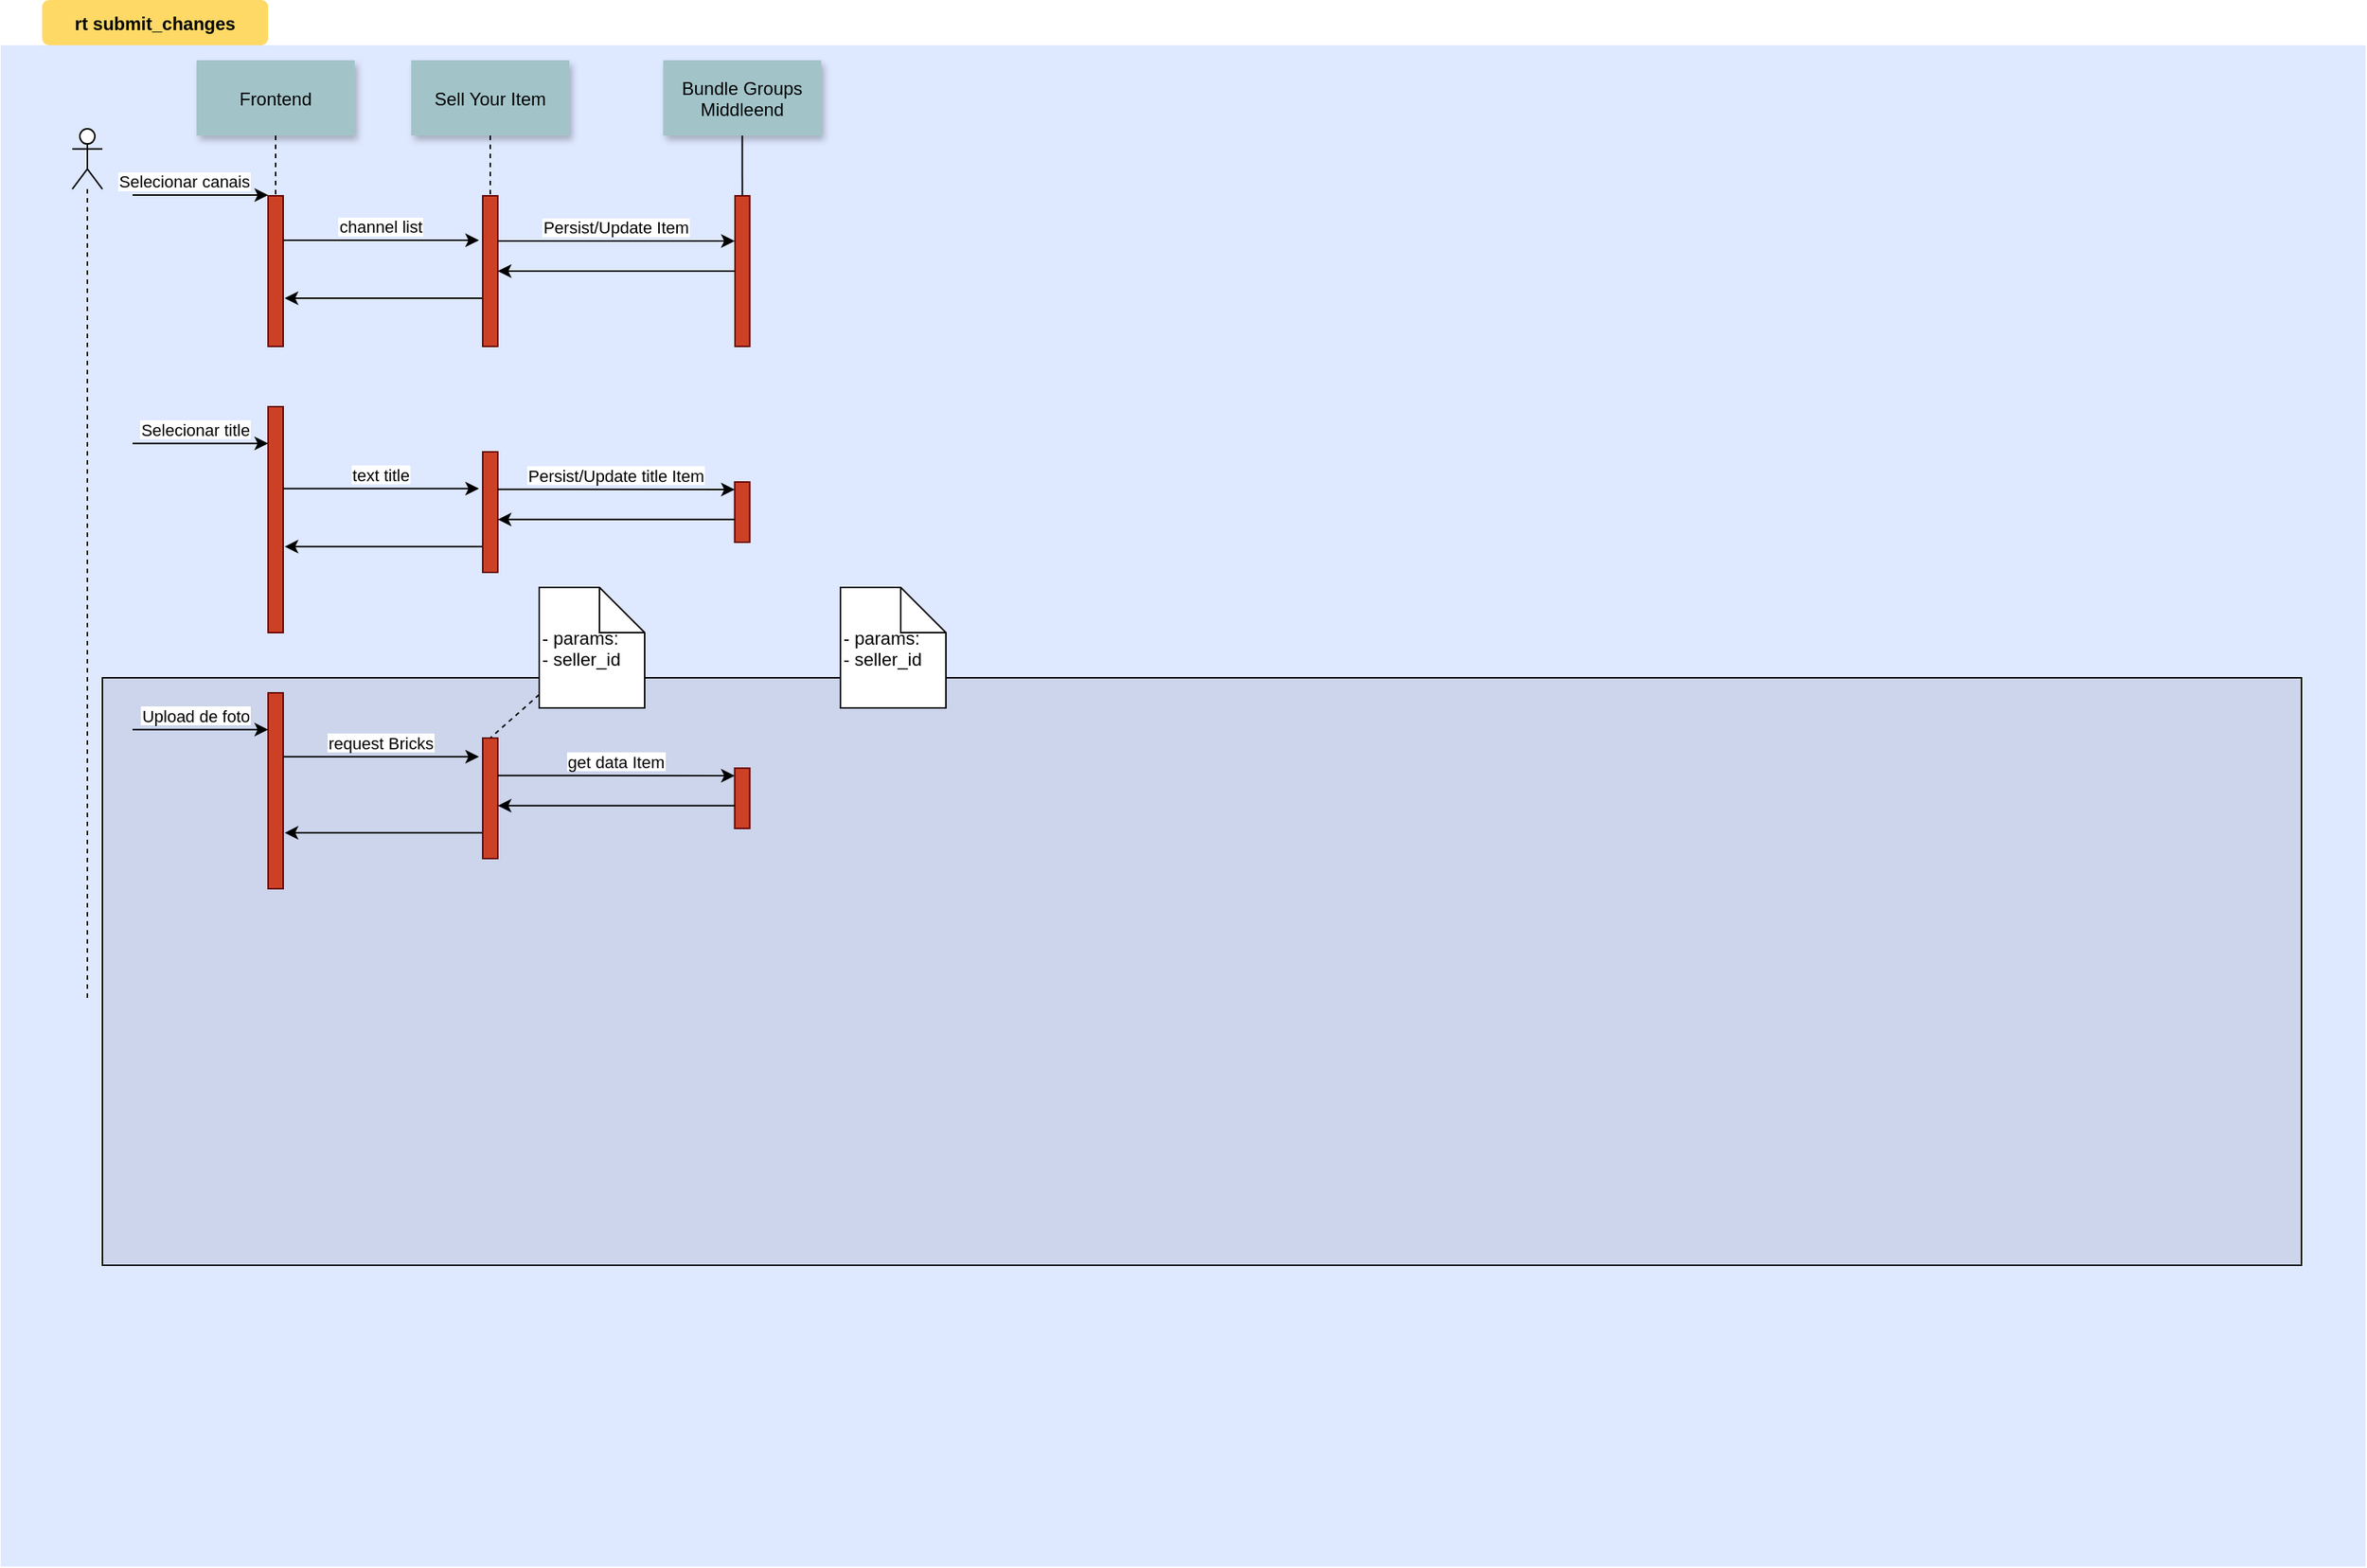 <mxfile version="20.5.0" type="github">
  <diagram name="Page-1" id="9361dd3d-8414-5efd-6122-117bd74ce7a7">
    <mxGraphModel dx="2066" dy="731" grid="1" gridSize="10" guides="1" tooltips="1" connect="1" arrows="1" fold="1" page="0" pageScale="1.5" pageWidth="826" pageHeight="1169" background="none" math="0" shadow="0">
      <root>
        <mxCell id="0" />
        <mxCell id="1" parent="0" />
        <mxCell id="69" value="" style="fillColor=#DEE8FF;strokeColor=none" parent="1" vertex="1">
          <mxGeometry x="22.5" y="50" width="1570" height="1010" as="geometry" />
        </mxCell>
        <mxCell id="20" value="" style="fillColor=#CCD5EB" parent="1" vertex="1">
          <mxGeometry x="90" y="470" width="1460" height="390" as="geometry" />
        </mxCell>
        <mxCell id="2" value="" style="fillColor=#CC4125;strokeColor=#660000" parent="1" vertex="1">
          <mxGeometry x="200" y="150" width="10" height="100" as="geometry" />
        </mxCell>
        <mxCell id="3" value="Selecionar canais" style="edgeStyle=none;verticalLabelPosition=top;verticalAlign=bottom;labelPosition=left;align=right" parent="1" edge="1">
          <mxGeometry width="100" height="100" as="geometry">
            <mxPoint x="110" y="149.5" as="sourcePoint" />
            <mxPoint x="200" y="149.5" as="targetPoint" />
            <mxPoint x="35" as="offset" />
          </mxGeometry>
        </mxCell>
        <mxCell id="4" value="Frontend" style="shadow=1;fillColor=#A2C4C9;strokeColor=none" parent="1" vertex="1">
          <mxGeometry x="152.5" y="60" width="105" height="50" as="geometry" />
        </mxCell>
        <mxCell id="QTGd4cIYFPN5efrZr3Zm-106" style="edgeStyle=orthogonalEdgeStyle;rounded=0;orthogonalLoop=1;jettySize=auto;html=1;entryX=1.1;entryY=0.68;entryDx=0;entryDy=0;exitX=-0.05;exitY=0.68;exitDx=0;exitDy=0;exitPerimeter=0;entryPerimeter=0;" edge="1" parent="1" source="6" target="2">
          <mxGeometry relative="1" as="geometry" />
        </mxCell>
        <mxCell id="6" value="" style="fillColor=#CC4125;strokeColor=#660000" parent="1" vertex="1">
          <mxGeometry x="342.5" y="150" width="10" height="100" as="geometry" />
        </mxCell>
        <mxCell id="7" value="Sell Your Item" style="shadow=1;fillColor=#A2C4C9;strokeColor=none" parent="1" vertex="1">
          <mxGeometry x="295" y="60" width="105" height="50" as="geometry" />
        </mxCell>
        <mxCell id="8" value="" style="edgeStyle=none;endArrow=none;dashed=1" parent="1" source="7" target="6" edge="1">
          <mxGeometry x="272.335" y="165" width="100" height="100" as="geometry">
            <mxPoint x="347.259" y="110" as="sourcePoint" />
            <mxPoint x="347.576" y="165" as="targetPoint" />
          </mxGeometry>
        </mxCell>
        <mxCell id="9" value="channel list" style="edgeStyle=none;verticalLabelPosition=top;verticalAlign=bottom" parent="1" edge="1">
          <mxGeometry x="220" y="92" width="100" height="100" as="geometry">
            <mxPoint x="210" y="179.5" as="sourcePoint" />
            <mxPoint x="340" y="179.5" as="targetPoint" />
          </mxGeometry>
        </mxCell>
        <mxCell id="15" value="Bundle Groups &#xa;Middleend" style="shadow=1;fillColor=#A2C4C9;strokeColor=none" parent="1" vertex="1">
          <mxGeometry x="462.284" y="60.0" width="105" height="50" as="geometry" />
        </mxCell>
        <mxCell id="16" value="" style="edgeStyle=none;endArrow=none" parent="1" source="15" target="17" edge="1">
          <mxGeometry x="437.043" y="270" width="100" height="100" as="geometry">
            <mxPoint x="514.543" y="220.0" as="sourcePoint" />
            <mxPoint x="514.543" y="240.0" as="targetPoint" />
          </mxGeometry>
        </mxCell>
        <mxCell id="QTGd4cIYFPN5efrZr3Zm-90" style="edgeStyle=orthogonalEdgeStyle;rounded=0;orthogonalLoop=1;jettySize=auto;html=1;entryX=1;entryY=0.5;entryDx=0;entryDy=0;" edge="1" parent="1" source="17" target="6">
          <mxGeometry relative="1" as="geometry" />
        </mxCell>
        <mxCell id="17" value="" style="fillColor=#CC4125;strokeColor=#660000" parent="1" vertex="1">
          <mxGeometry x="510" y="150" width="9.78" height="100" as="geometry" />
        </mxCell>
        <mxCell id="19" value="Persist/Update Item" style="edgeStyle=elbowEdgeStyle;elbow=vertical;verticalLabelPosition=top;verticalAlign=bottom" parent="1" edge="1">
          <mxGeometry x="350" y="218" width="100" height="100" as="geometry">
            <mxPoint x="352.5" y="180" as="sourcePoint" />
            <mxPoint x="509.784" y="180" as="targetPoint" />
          </mxGeometry>
        </mxCell>
        <mxCell id="33" value="" style="edgeStyle=elbowEdgeStyle;elbow=horizontal;endArrow=none;dashed=1" parent="1" source="4" target="2" edge="1">
          <mxGeometry x="230.0" y="310" width="100" height="100" as="geometry">
            <mxPoint x="230.0" y="410" as="sourcePoint" />
            <mxPoint x="330" y="310" as="targetPoint" />
          </mxGeometry>
        </mxCell>
        <mxCell id="40" value="- params:&#xa;- seller_id" style="shape=note;align=left" parent="1" vertex="1">
          <mxGeometry x="380" y="410" width="70.03" height="80" as="geometry" />
        </mxCell>
        <mxCell id="41" value="" style="edgeStyle=none;endArrow=none;dashed=1;entryX=0.5;entryY=0;entryDx=0;entryDy=0;" parent="1" source="40" target="QTGd4cIYFPN5efrZr3Zm-113" edge="1">
          <mxGeometry x="1030" y="180" width="100" height="100" as="geometry">
            <mxPoint x="1030" y="280" as="sourcePoint" />
            <mxPoint x="1130" y="180" as="targetPoint" />
          </mxGeometry>
        </mxCell>
        <mxCell id="71" value="rt submit_changes" style="rounded=1;fontStyle=1;fillColor=#FFD966;strokeColor=none" parent="1" vertex="1">
          <mxGeometry x="50" y="20" width="150" height="30" as="geometry" />
        </mxCell>
        <mxCell id="QTGd4cIYFPN5efrZr3Zm-89" value="" style="shape=umlLifeline;participant=umlActor;perimeter=lifelinePerimeter;whiteSpace=wrap;html=1;container=1;collapsible=0;recursiveResize=0;verticalAlign=top;spacingTop=36;outlineConnect=0;" vertex="1" parent="1">
          <mxGeometry x="70" y="105.56" width="20" height="580" as="geometry" />
        </mxCell>
        <mxCell id="QTGd4cIYFPN5efrZr3Zm-100" value="" style="fillColor=#CC4125;strokeColor=#660000" vertex="1" parent="1">
          <mxGeometry x="200" y="290" width="10" height="150" as="geometry" />
        </mxCell>
        <mxCell id="QTGd4cIYFPN5efrZr3Zm-101" value="" style="fillColor=#CC4125;strokeColor=#660000" vertex="1" parent="1">
          <mxGeometry x="342.5" y="320" width="10" height="80" as="geometry" />
        </mxCell>
        <mxCell id="QTGd4cIYFPN5efrZr3Zm-102" value="" style="fillColor=#CC4125;strokeColor=#660000" vertex="1" parent="1">
          <mxGeometry x="509.78" y="340" width="10" height="40" as="geometry" />
        </mxCell>
        <mxCell id="QTGd4cIYFPN5efrZr3Zm-107" value="Selecionar title" style="edgeStyle=none;verticalLabelPosition=top;verticalAlign=bottom;labelPosition=left;align=right" edge="1" parent="1">
          <mxGeometry y="164.89" width="100" height="100" as="geometry">
            <mxPoint x="110" y="314.39" as="sourcePoint" />
            <mxPoint x="200" y="314.39" as="targetPoint" />
            <mxPoint x="35" as="offset" />
          </mxGeometry>
        </mxCell>
        <mxCell id="QTGd4cIYFPN5efrZr3Zm-108" style="edgeStyle=orthogonalEdgeStyle;rounded=0;orthogonalLoop=1;jettySize=auto;html=1;entryX=1.1;entryY=0.68;entryDx=0;entryDy=0;exitX=-0.05;exitY=0.68;exitDx=0;exitDy=0;exitPerimeter=0;entryPerimeter=0;" edge="1" parent="1">
          <mxGeometry relative="1" as="geometry">
            <mxPoint x="342" y="382.89" as="sourcePoint" />
            <mxPoint x="211" y="382.89" as="targetPoint" />
          </mxGeometry>
        </mxCell>
        <mxCell id="QTGd4cIYFPN5efrZr3Zm-109" value="text title" style="edgeStyle=none;verticalLabelPosition=top;verticalAlign=bottom" edge="1" parent="1">
          <mxGeometry x="220" y="256.89" width="100" height="100" as="geometry">
            <mxPoint x="210" y="344.39" as="sourcePoint" />
            <mxPoint x="340" y="344.39" as="targetPoint" />
          </mxGeometry>
        </mxCell>
        <mxCell id="QTGd4cIYFPN5efrZr3Zm-110" style="edgeStyle=orthogonalEdgeStyle;rounded=0;orthogonalLoop=1;jettySize=auto;html=1;entryX=1;entryY=0.5;entryDx=0;entryDy=0;" edge="1" parent="1">
          <mxGeometry relative="1" as="geometry">
            <mxPoint x="510" y="364.89" as="sourcePoint" />
            <mxPoint x="352.5" y="364.89" as="targetPoint" />
          </mxGeometry>
        </mxCell>
        <mxCell id="QTGd4cIYFPN5efrZr3Zm-111" value="Persist/Update title Item" style="edgeStyle=elbowEdgeStyle;elbow=vertical;verticalLabelPosition=top;verticalAlign=bottom" edge="1" parent="1">
          <mxGeometry x="350" y="382.89" width="100" height="100" as="geometry">
            <mxPoint x="352.5" y="344.89" as="sourcePoint" />
            <mxPoint x="509.784" y="344.89" as="targetPoint" />
          </mxGeometry>
        </mxCell>
        <mxCell id="QTGd4cIYFPN5efrZr3Zm-112" value="" style="fillColor=#CC4125;strokeColor=#660000" vertex="1" parent="1">
          <mxGeometry x="200" y="480" width="10" height="130" as="geometry" />
        </mxCell>
        <mxCell id="QTGd4cIYFPN5efrZr3Zm-113" value="" style="fillColor=#CC4125;strokeColor=#660000" vertex="1" parent="1">
          <mxGeometry x="342.5" y="510" width="10" height="80" as="geometry" />
        </mxCell>
        <mxCell id="QTGd4cIYFPN5efrZr3Zm-114" value="" style="fillColor=#CC4125;strokeColor=#660000" vertex="1" parent="1">
          <mxGeometry x="509.78" y="530" width="10" height="40" as="geometry" />
        </mxCell>
        <mxCell id="QTGd4cIYFPN5efrZr3Zm-115" value="Upload de foto" style="edgeStyle=none;verticalLabelPosition=top;verticalAlign=bottom;labelPosition=left;align=right" edge="1" parent="1">
          <mxGeometry y="354.89" width="100" height="100" as="geometry">
            <mxPoint x="110" y="504.39" as="sourcePoint" />
            <mxPoint x="200" y="504.39" as="targetPoint" />
            <mxPoint x="35" as="offset" />
          </mxGeometry>
        </mxCell>
        <mxCell id="QTGd4cIYFPN5efrZr3Zm-116" style="edgeStyle=orthogonalEdgeStyle;rounded=0;orthogonalLoop=1;jettySize=auto;html=1;entryX=1.1;entryY=0.68;entryDx=0;entryDy=0;exitX=-0.05;exitY=0.68;exitDx=0;exitDy=0;exitPerimeter=0;entryPerimeter=0;" edge="1" parent="1">
          <mxGeometry relative="1" as="geometry">
            <mxPoint x="342" y="572.89" as="sourcePoint" />
            <mxPoint x="211" y="572.89" as="targetPoint" />
          </mxGeometry>
        </mxCell>
        <mxCell id="QTGd4cIYFPN5efrZr3Zm-117" value="request Bricks" style="edgeStyle=none;verticalLabelPosition=top;verticalAlign=bottom" edge="1" parent="1">
          <mxGeometry x="220" y="434.89" width="100" height="100" as="geometry">
            <mxPoint x="210" y="522.39" as="sourcePoint" />
            <mxPoint x="340" y="522.39" as="targetPoint" />
          </mxGeometry>
        </mxCell>
        <mxCell id="QTGd4cIYFPN5efrZr3Zm-118" style="edgeStyle=orthogonalEdgeStyle;rounded=0;orthogonalLoop=1;jettySize=auto;html=1;entryX=1;entryY=0.5;entryDx=0;entryDy=0;" edge="1" parent="1">
          <mxGeometry relative="1" as="geometry">
            <mxPoint x="510" y="554.89" as="sourcePoint" />
            <mxPoint x="352.5" y="554.89" as="targetPoint" />
          </mxGeometry>
        </mxCell>
        <mxCell id="QTGd4cIYFPN5efrZr3Zm-119" value="get data Item" style="edgeStyle=elbowEdgeStyle;elbow=vertical;verticalLabelPosition=top;verticalAlign=bottom" edge="1" parent="1">
          <mxGeometry x="350" y="572.89" width="100" height="100" as="geometry">
            <mxPoint x="352.5" y="534.89" as="sourcePoint" />
            <mxPoint x="509.784" y="534.89" as="targetPoint" />
          </mxGeometry>
        </mxCell>
        <mxCell id="QTGd4cIYFPN5efrZr3Zm-123" value="- params:&#xa;- seller_id" style="shape=note;align=left" vertex="1" parent="1">
          <mxGeometry x="580" y="410" width="70.03" height="80" as="geometry" />
        </mxCell>
      </root>
    </mxGraphModel>
  </diagram>
</mxfile>
